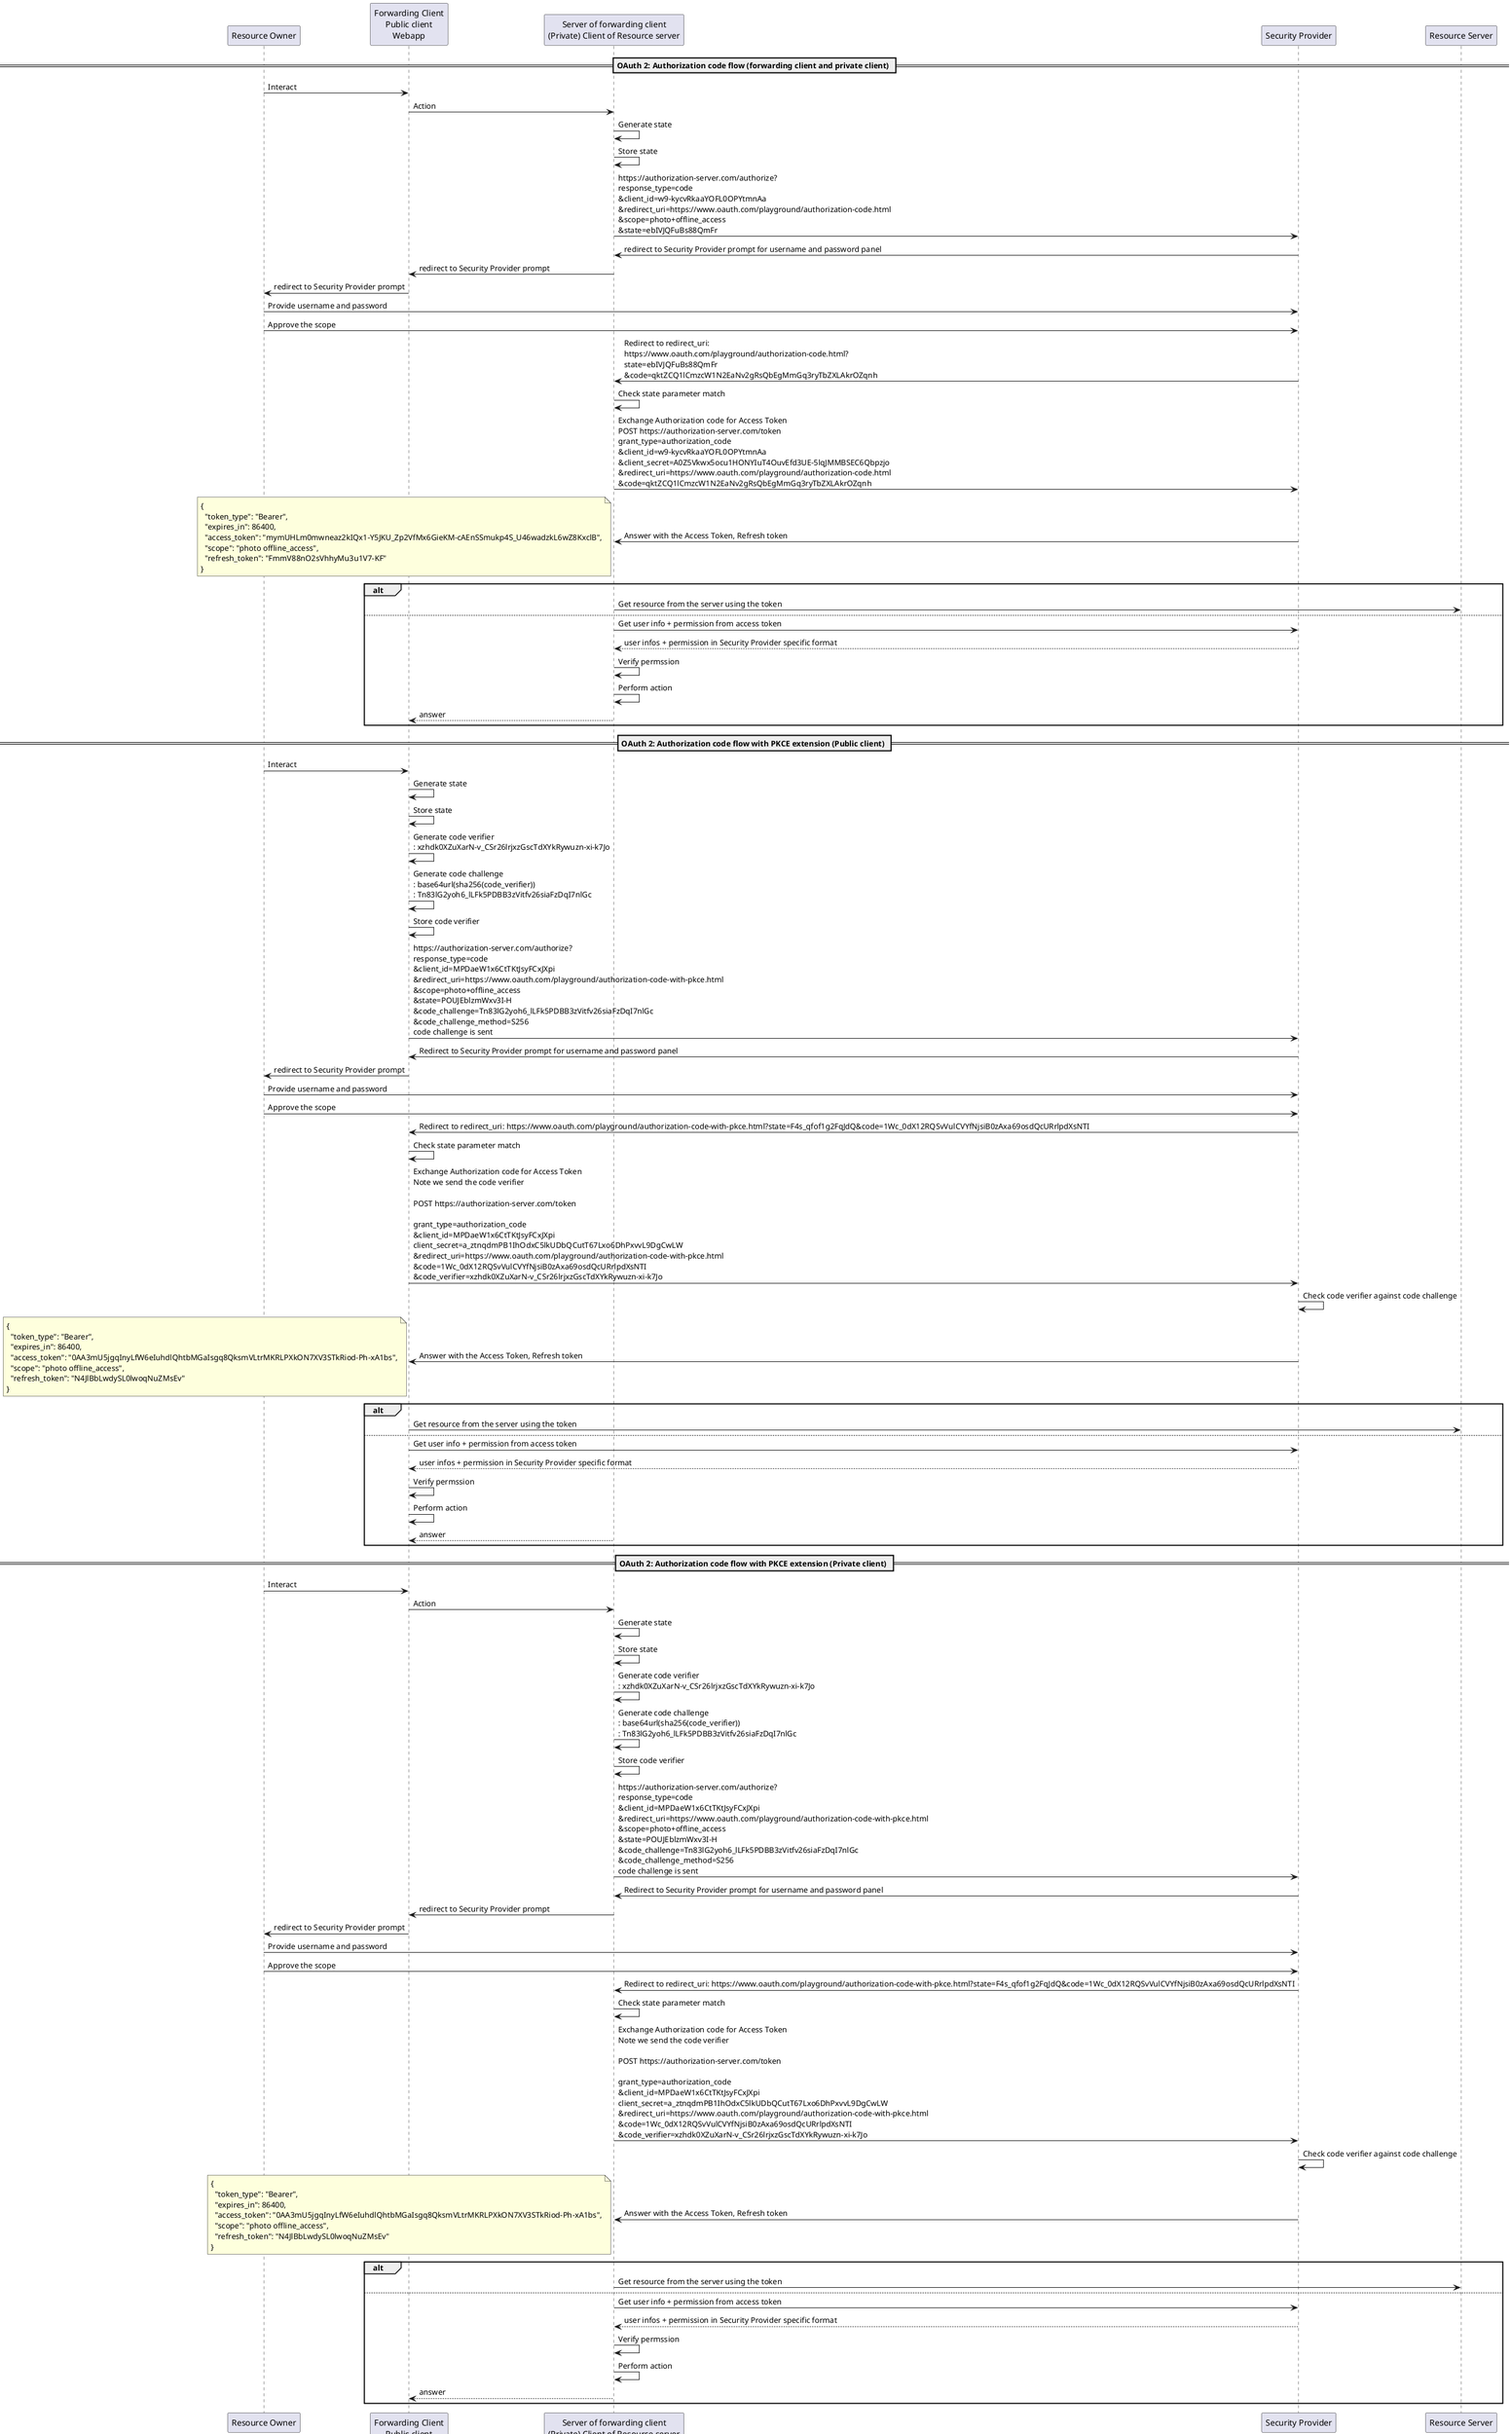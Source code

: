 ' https://www.oauth.com/playground/

@startuml
participant "Resource Owner" as RO
participant "Forwarding Client\nPublic client\nWebapp" as FWDC
participant "Server of forwarding client\n(Private) Client of Resource server" as C 
participant "Security Provider" as SP 
participant "Resource Server" as RS 
' use concrete case

== OAuth 2: Authorization code flow (forwarding client and private client) ==

RO -> FWDC: Interact 
FWDC -> C: Action 
C -> C: Generate state
C -> C: Store state
C -> SP: https://authorization-server.com/authorize?\nresponse_type=code\n&client_id=w9-kycvRkaaYOFL0OPYtmnAa\n&redirect_uri=https://www.oauth.com/playground/authorization-code.html\n&scope=photo+offline_access\n&state=ebIVJQFuBs88QmFr
SP -> C: redirect to Security Provider prompt for username and password panel
C -> FWDC: redirect to Security Provider prompt 
FWDC -> RO: redirect to Security Provider prompt 
' I suppose we have to reforward 
RO -> SP: Provide username and password
RO -> SP: Approve the scope
SP -> C: Redirect to redirect_uri:\nhttps://www.oauth.com/playground/authorization-code.html?\nstate=ebIVJQFuBs88QmFr\n&code=qktZCQ1lCmzcW1N2EaNv2gRsQbEgMmGq3ryTbZXLAkrOZqnh
' Actually it will redirect to webapp which redirects to server
C -> C: Check state parameter match
C -> SP: Exchange Authorization code for Access Token\nPOST https://authorization-server.com/token\ngrant_type=authorization_code\n&client_id=w9-kycvRkaaYOFL0OPYtmnAa\n&client_secret=A0Z5Vkwx5ocu1HONYIuT4OuvEfd3UE-5lqJMMBSEC6Qbpzjo\n&redirect_uri=https://www.oauth.com/playground/authorization-code.html\n&code=qktZCQ1lCmzcW1N2EaNv2gRsQbEgMmGq3ryTbZXLAkrOZqnh
SP -> C: Answer with the Access Token, Refresh token
Note bottom
{
  "token_type": "Bearer",
  "expires_in": 86400,
  "access_token": "mymUHLm0mwneaz2kIQx1-Y5JKU_Zp2VfMx6GieKM-cAEnSSmukp4S_U46wadzkL6wZ8KxclB",
  "scope": "photo offline_access",
  "refresh_token": "FmmV88nO2sVhhyMu3u1V7-KF"
}
end note
' I suppose we have user info or access to resource
alt
 C -> RS: Get resource from the server using the token
 ' we have to call security provider to check token validity
else
 C -> SP: Get user info + permission from access token
 SP --> C: user infos + permission in Security Provider specific format
 C -> C: Verify permssion 
 C -> C: Perform action
 C --> FWDC: answer
end

' Quoting https://developer.okta.com/blog/2018/04/10/oauth-authorization-code-grant-type
' > The code exchange step ensures that an attacker isn’t able to intercept the access token,
' > since the access token is always sent via a secure backchannel between the application and the OAuth server.
'
' > If you’re using the Authorization Code flow in a mobile app, or any other type of application 
' > that can’t store a client secret,
' > then you should also use the PKCE extension, 
' > which provides protections against other attacks where the authorization code may be intercepted.


' Match https://www.oauth.com/playground/authorization-code.html if we consider C is the oauth.com UI


== OAuth 2: Authorization code flow with PKCE extension (Public client) ==


RO -> FWDC: Interact 
FWDC -> FWDC: Generate state
FWDC -> FWDC: Store state
FWDC -> FWDC: Generate code verifier\n: xzhdk0XZuXarN-v_CSr26lrjxzGscTdXYkRywuzn-xi-k7Jo
FWDC -> FWDC: Generate code challenge\n: base64url(sha256(code_verifier))\n: Tn83lG2yoh6_lLFk5PDBB3zVitfv26siaFzDqI7nlGc
FWDC -> FWDC: Store code verifier
FWDC -> SP: https://authorization-server.com/authorize?\nresponse_type=code\n&client_id=MPDaeW1x6CtTKtJsyFCxJXpi\n&redirect_uri=https://www.oauth.com/playground/authorization-code-with-pkce.html\n&scope=photo+offline_access\n&state=POUJEblzmWxv3I-H\n&code_challenge=Tn83lG2yoh6_lLFk5PDBB3zVitfv26siaFzDqI7nlGc\n&code_challenge_method=S256\ncode challenge is sent
SP -> FWDC: Redirect to Security Provider prompt for username and password panel
FWDC -> RO: redirect to Security Provider prompt 
RO -> SP: Provide username and password
RO -> SP: Approve the scope
SP -> FWDC: Redirect to redirect_uri: https://www.oauth.com/playground/authorization-code-with-pkce.html?state=F4s_qfof1g2FqJdQ&code=1Wc_0dX12RQSvVulCVYfNjsiB0zAxa69osdQcURrlpdXsNTI
FWDC -> FWDC: Check state parameter match
FWDC -> SP: Exchange Authorization code for Access Token\nNote we send the code verifier\n\nPOST https://authorization-server.com/token\n\ngrant_type=authorization_code\n&client_id=MPDaeW1x6CtTKtJsyFCxJXpi\nclient_secret=a_ztnqdmPB1IhOdxC5lkUDbQCutT67Lxo6DhPxvvL9DgCwLW\n&redirect_uri=https://www.oauth.com/playground/authorization-code-with-pkce.html\n&code=1Wc_0dX12RQSvVulCVYfNjsiB0zAxa69osdQcURrlpdXsNTI\n&code_verifier=xzhdk0XZuXarN-v_CSr26lrjxzGscTdXYkRywuzn-xi-k7Jo
SP -> SP: Check code verifier against code challenge
SP -> FWDC: Answer with the Access Token, Refresh token
Note bottom
{
  "token_type": "Bearer",
  "expires_in": 86400,
  "access_token": "0AA3mU5jgqInyLfW6eIuhdlQhtbMGaIsgq8QksmVLtrMKRLPXkON7XV3STkRiod-Ph-xA1bs",
  "scope": "photo offline_access",
  "refresh_token": "N4JlBbLwdySL0lwoqNuZMsEv"
}
end note
alt
FWDC -> RS: Get resource from the server using the token
else
FWDC -> SP: Get user info + permission from access token
SP --> FWDC: user infos + permission in Security Provider specific format
FWDC -> FWDC: Verify permssion 
FWDC -> FWDC: Perform action
C --> FWDC: answer
end

' When using PKCE client secret is optional 
' Orginally developed for use-case when the Security Provider is talking directly to a public client 
' And we do not want to store private key
' However it is possible to have a private client and also use the PKCE extension, 
' It is even recommended as more secure

' Match exactly https://www.oauth.com/playground/authorization-code-with-pkce.html


== OAuth 2: Authorization code flow with PKCE extension (Private client) ==


RO -> FWDC: Interact 
FWDC -> C: Action 
C -> C: Generate state
C -> C: Store state
C -> C: Generate code verifier\n: xzhdk0XZuXarN-v_CSr26lrjxzGscTdXYkRywuzn-xi-k7Jo
C -> C: Generate code challenge\n: base64url(sha256(code_verifier))\n: Tn83lG2yoh6_lLFk5PDBB3zVitfv26siaFzDqI7nlGc
C -> C: Store code verifier
C -> SP: https://authorization-server.com/authorize?\nresponse_type=code\n&client_id=MPDaeW1x6CtTKtJsyFCxJXpi\n&redirect_uri=https://www.oauth.com/playground/authorization-code-with-pkce.html\n&scope=photo+offline_access\n&state=POUJEblzmWxv3I-H\n&code_challenge=Tn83lG2yoh6_lLFk5PDBB3zVitfv26siaFzDqI7nlGc\n&code_challenge_method=S256\ncode challenge is sent
SP -> C: Redirect to Security Provider prompt for username and password panel
C -> FWDC: redirect to Security Provider prompt 
FWDC -> RO: redirect to Security Provider prompt
RO -> SP: Provide username and password
RO -> SP: Approve the scope
SP -> C: Redirect to redirect_uri: https://www.oauth.com/playground/authorization-code-with-pkce.html?state=F4s_qfof1g2FqJdQ&code=1Wc_0dX12RQSvVulCVYfNjsiB0zAxa69osdQcURrlpdXsNTI
C -> C: Check state parameter match
C -> SP: Exchange Authorization code for Access Token\nNote we send the code verifier\n\nPOST https://authorization-server.com/token\n\ngrant_type=authorization_code\n&client_id=MPDaeW1x6CtTKtJsyFCxJXpi\nclient_secret=a_ztnqdmPB1IhOdxC5lkUDbQCutT67Lxo6DhPxvvL9DgCwLW\n&redirect_uri=https://www.oauth.com/playground/authorization-code-with-pkce.html\n&code=1Wc_0dX12RQSvVulCVYfNjsiB0zAxa69osdQcURrlpdXsNTI\n&code_verifier=xzhdk0XZuXarN-v_CSr26lrjxzGscTdXYkRywuzn-xi-k7Jo
SP -> SP: Check code verifier against code challenge
SP -> C: Answer with the Access Token, Refresh token
Note bottom
{
  "token_type": "Bearer",
  "expires_in": 86400,
  "access_token": "0AA3mU5jgqInyLfW6eIuhdlQhtbMGaIsgq8QksmVLtrMKRLPXkON7XV3STkRiod-Ph-xA1bs",
  "scope": "photo offline_access",
  "refresh_token": "N4JlBbLwdySL0lwoqNuZMsEv"
}
end note
alt
C -> RS: Get resource from the server using the token
else
C -> SP: Get user info + permission from access token
SP --> C: user infos + permission in Security Provider specific format
C -> C: Verify permssion 
C -> C: Perform action
C --> FWDC: answer
end

@enduml

' Match exactly https://www.oauth.com/playground/authorization-code-with-pkce.html if we consider C is the oauth.com UI

' userinfos and permssions are given in security provider specific format

' Security provider can belong to same company as resource server (example google calendar)
' Or be a differnent one (sign in with google etc...). In that case developer will have to define an application.
' Note we have to duplicate the permission in each security provider we implement
